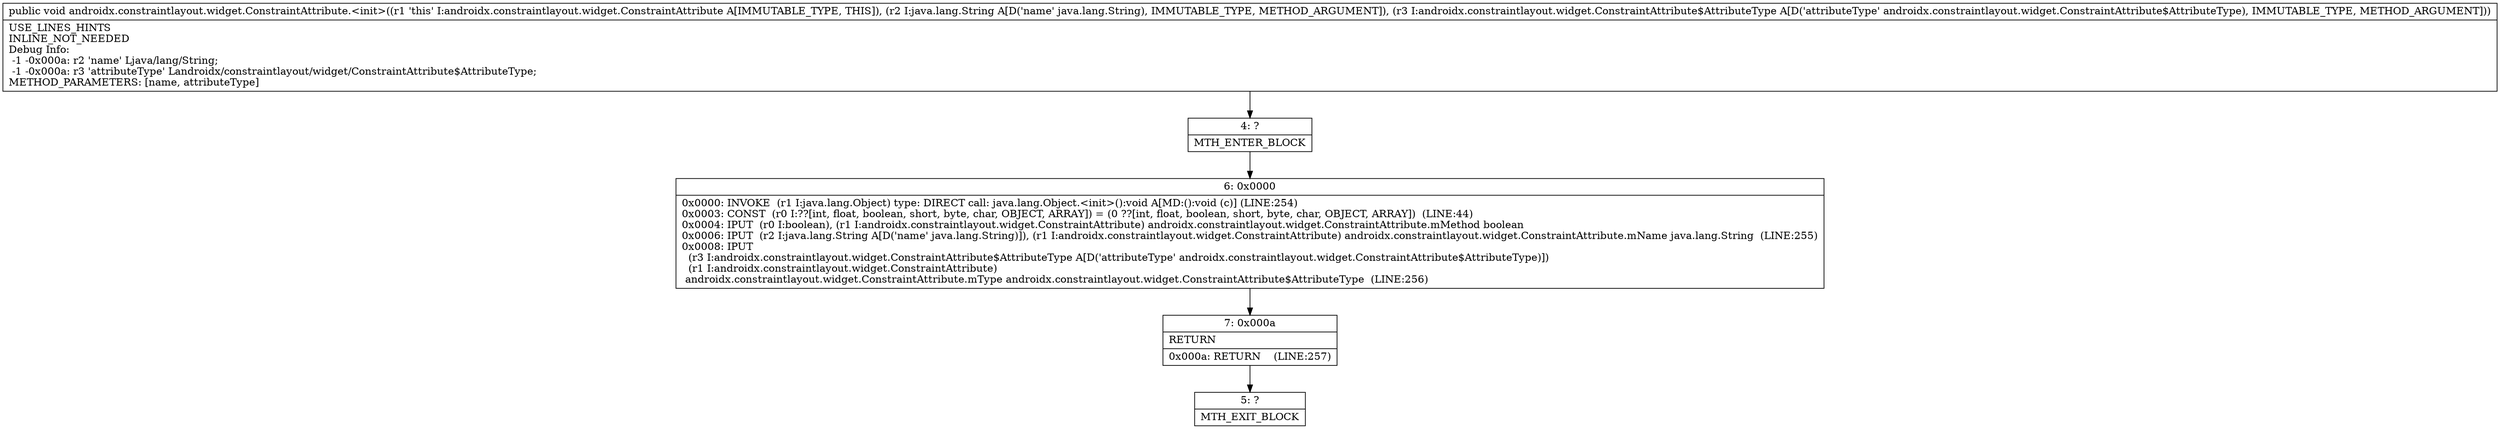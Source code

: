 digraph "CFG forandroidx.constraintlayout.widget.ConstraintAttribute.\<init\>(Ljava\/lang\/String;Landroidx\/constraintlayout\/widget\/ConstraintAttribute$AttributeType;)V" {
Node_4 [shape=record,label="{4\:\ ?|MTH_ENTER_BLOCK\l}"];
Node_6 [shape=record,label="{6\:\ 0x0000|0x0000: INVOKE  (r1 I:java.lang.Object) type: DIRECT call: java.lang.Object.\<init\>():void A[MD:():void (c)] (LINE:254)\l0x0003: CONST  (r0 I:??[int, float, boolean, short, byte, char, OBJECT, ARRAY]) = (0 ??[int, float, boolean, short, byte, char, OBJECT, ARRAY])  (LINE:44)\l0x0004: IPUT  (r0 I:boolean), (r1 I:androidx.constraintlayout.widget.ConstraintAttribute) androidx.constraintlayout.widget.ConstraintAttribute.mMethod boolean \l0x0006: IPUT  (r2 I:java.lang.String A[D('name' java.lang.String)]), (r1 I:androidx.constraintlayout.widget.ConstraintAttribute) androidx.constraintlayout.widget.ConstraintAttribute.mName java.lang.String  (LINE:255)\l0x0008: IPUT  \l  (r3 I:androidx.constraintlayout.widget.ConstraintAttribute$AttributeType A[D('attributeType' androidx.constraintlayout.widget.ConstraintAttribute$AttributeType)])\l  (r1 I:androidx.constraintlayout.widget.ConstraintAttribute)\l androidx.constraintlayout.widget.ConstraintAttribute.mType androidx.constraintlayout.widget.ConstraintAttribute$AttributeType  (LINE:256)\l}"];
Node_7 [shape=record,label="{7\:\ 0x000a|RETURN\l|0x000a: RETURN    (LINE:257)\l}"];
Node_5 [shape=record,label="{5\:\ ?|MTH_EXIT_BLOCK\l}"];
MethodNode[shape=record,label="{public void androidx.constraintlayout.widget.ConstraintAttribute.\<init\>((r1 'this' I:androidx.constraintlayout.widget.ConstraintAttribute A[IMMUTABLE_TYPE, THIS]), (r2 I:java.lang.String A[D('name' java.lang.String), IMMUTABLE_TYPE, METHOD_ARGUMENT]), (r3 I:androidx.constraintlayout.widget.ConstraintAttribute$AttributeType A[D('attributeType' androidx.constraintlayout.widget.ConstraintAttribute$AttributeType), IMMUTABLE_TYPE, METHOD_ARGUMENT]))  | USE_LINES_HINTS\lINLINE_NOT_NEEDED\lDebug Info:\l  \-1 \-0x000a: r2 'name' Ljava\/lang\/String;\l  \-1 \-0x000a: r3 'attributeType' Landroidx\/constraintlayout\/widget\/ConstraintAttribute$AttributeType;\lMETHOD_PARAMETERS: [name, attributeType]\l}"];
MethodNode -> Node_4;Node_4 -> Node_6;
Node_6 -> Node_7;
Node_7 -> Node_5;
}

